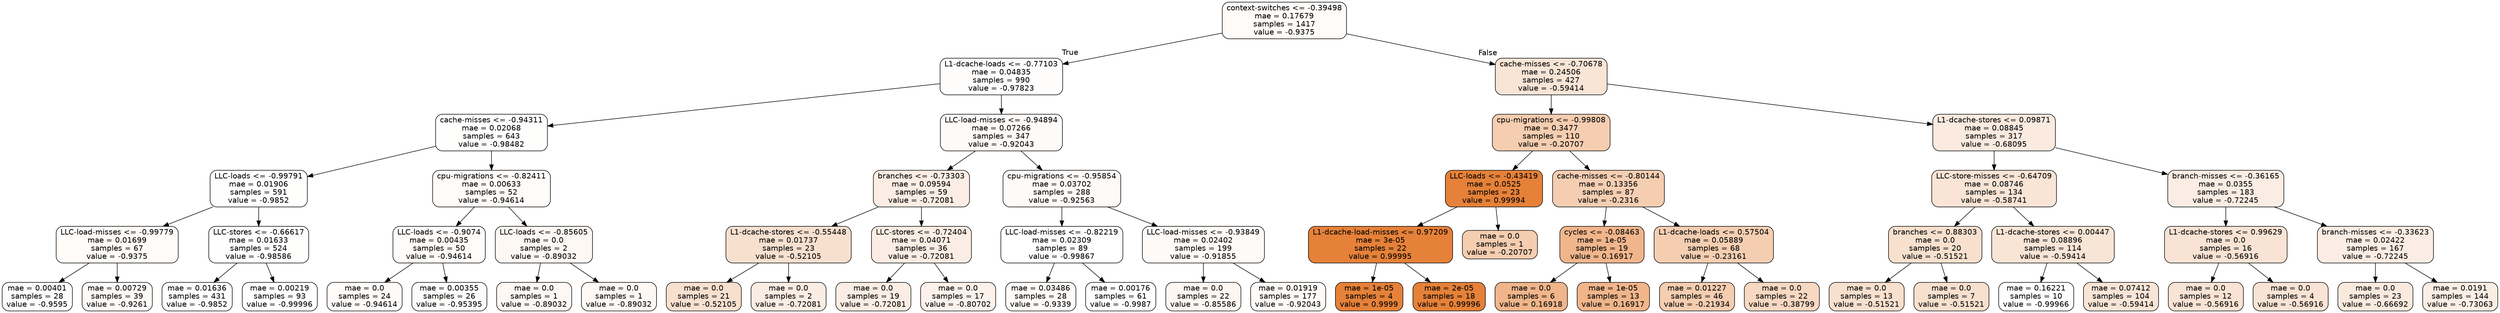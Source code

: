 digraph Tree {
node [shape=box, style="filled, rounded", color="black", fontname=helvetica] ;
edge [fontname=helvetica] ;
0 [label="context-switches <= -0.39498\nmae = 0.17679\nsamples = 1417\nvalue = -0.9375", fillcolor="#e5813908"] ;
1 [label="L1-dcache-loads <= -0.77103\nmae = 0.04835\nsamples = 990\nvalue = -0.97823", fillcolor="#e5813903"] ;
0 -> 1 [labeldistance=2.5, labelangle=45, headlabel="True"] ;
2 [label="cache-misses <= -0.94311\nmae = 0.02068\nsamples = 643\nvalue = -0.98482", fillcolor="#e5813902"] ;
1 -> 2 ;
3 [label="LLC-loads <= -0.99791\nmae = 0.01906\nsamples = 591\nvalue = -0.9852", fillcolor="#e5813902"] ;
2 -> 3 ;
4 [label="LLC-load-misses <= -0.99779\nmae = 0.01699\nsamples = 67\nvalue = -0.9375", fillcolor="#e5813908"] ;
3 -> 4 ;
5 [label="mae = 0.00401\nsamples = 28\nvalue = -0.9595", fillcolor="#e5813905"] ;
4 -> 5 ;
6 [label="mae = 0.00729\nsamples = 39\nvalue = -0.9261", fillcolor="#e5813909"] ;
4 -> 6 ;
7 [label="LLC-stores <= -0.66617\nmae = 0.01633\nsamples = 524\nvalue = -0.98586", fillcolor="#e5813902"] ;
3 -> 7 ;
8 [label="mae = 0.01636\nsamples = 431\nvalue = -0.9852", fillcolor="#e5813902"] ;
7 -> 8 ;
9 [label="mae = 0.00219\nsamples = 93\nvalue = -0.99996", fillcolor="#e5813900"] ;
7 -> 9 ;
10 [label="cpu-migrations <= -0.82411\nmae = 0.00633\nsamples = 52\nvalue = -0.94614", fillcolor="#e5813907"] ;
2 -> 10 ;
11 [label="LLC-loads <= -0.9074\nmae = 0.00435\nsamples = 50\nvalue = -0.94614", fillcolor="#e5813907"] ;
10 -> 11 ;
12 [label="mae = 0.0\nsamples = 24\nvalue = -0.94614", fillcolor="#e5813907"] ;
11 -> 12 ;
13 [label="mae = 0.00355\nsamples = 26\nvalue = -0.95395", fillcolor="#e5813906"] ;
11 -> 13 ;
14 [label="LLC-loads <= -0.85605\nmae = 0.0\nsamples = 2\nvalue = -0.89032", fillcolor="#e581390e"] ;
10 -> 14 ;
15 [label="mae = 0.0\nsamples = 1\nvalue = -0.89032", fillcolor="#e581390e"] ;
14 -> 15 ;
16 [label="mae = 0.0\nsamples = 1\nvalue = -0.89032", fillcolor="#e581390e"] ;
14 -> 16 ;
17 [label="LLC-load-misses <= -0.94894\nmae = 0.07266\nsamples = 347\nvalue = -0.92043", fillcolor="#e581390a"] ;
1 -> 17 ;
18 [label="branches <= -0.73303\nmae = 0.09594\nsamples = 59\nvalue = -0.72081", fillcolor="#e5813924"] ;
17 -> 18 ;
19 [label="L1-dcache-stores <= -0.55448\nmae = 0.01737\nsamples = 23\nvalue = -0.52105", fillcolor="#e581393d"] ;
18 -> 19 ;
20 [label="mae = 0.0\nsamples = 21\nvalue = -0.52105", fillcolor="#e581393d"] ;
19 -> 20 ;
21 [label="mae = 0.0\nsamples = 2\nvalue = -0.72081", fillcolor="#e5813924"] ;
19 -> 21 ;
22 [label="LLC-stores <= -0.72404\nmae = 0.04071\nsamples = 36\nvalue = -0.72081", fillcolor="#e5813924"] ;
18 -> 22 ;
23 [label="mae = 0.0\nsamples = 19\nvalue = -0.72081", fillcolor="#e5813924"] ;
22 -> 23 ;
24 [label="mae = 0.0\nsamples = 17\nvalue = -0.80702", fillcolor="#e5813919"] ;
22 -> 24 ;
25 [label="cpu-migrations <= -0.95854\nmae = 0.03702\nsamples = 288\nvalue = -0.92563", fillcolor="#e5813909"] ;
17 -> 25 ;
26 [label="LLC-load-misses <= -0.82219\nmae = 0.02309\nsamples = 89\nvalue = -0.99867", fillcolor="#e5813900"] ;
25 -> 26 ;
27 [label="mae = 0.03486\nsamples = 28\nvalue = -0.9339", fillcolor="#e5813908"] ;
26 -> 27 ;
28 [label="mae = 0.00176\nsamples = 61\nvalue = -0.9987", fillcolor="#e5813900"] ;
26 -> 28 ;
29 [label="LLC-load-misses <= -0.93849\nmae = 0.02402\nsamples = 199\nvalue = -0.91855", fillcolor="#e581390a"] ;
25 -> 29 ;
30 [label="mae = 0.0\nsamples = 22\nvalue = -0.85586", fillcolor="#e5813912"] ;
29 -> 30 ;
31 [label="mae = 0.01919\nsamples = 177\nvalue = -0.92043", fillcolor="#e581390a"] ;
29 -> 31 ;
32 [label="cache-misses <= -0.70678\nmae = 0.24506\nsamples = 427\nvalue = -0.59414", fillcolor="#e5813934"] ;
0 -> 32 [labeldistance=2.5, labelangle=-45, headlabel="False"] ;
33 [label="cpu-migrations <= -0.99808\nmae = 0.3477\nsamples = 110\nvalue = -0.20707", fillcolor="#e5813965"] ;
32 -> 33 ;
34 [label="LLC-loads <= -0.43419\nmae = 0.0525\nsamples = 23\nvalue = 0.99994", fillcolor="#e58139ff"] ;
33 -> 34 ;
35 [label="L1-dcache-load-misses <= 0.97209\nmae = 3e-05\nsamples = 22\nvalue = 0.99995", fillcolor="#e58139ff"] ;
34 -> 35 ;
36 [label="mae = 1e-05\nsamples = 4\nvalue = 0.9999", fillcolor="#e58139ff"] ;
35 -> 36 ;
37 [label="mae = 2e-05\nsamples = 18\nvalue = 0.99996", fillcolor="#e58139ff"] ;
35 -> 37 ;
38 [label="mae = 0.0\nsamples = 1\nvalue = -0.20707", fillcolor="#e5813965"] ;
34 -> 38 ;
39 [label="cache-misses <= -0.80144\nmae = 0.13356\nsamples = 87\nvalue = -0.2316", fillcolor="#e5813962"] ;
33 -> 39 ;
40 [label="cycles <= -0.08463\nmae = 1e-05\nsamples = 19\nvalue = 0.16917", fillcolor="#e5813995"] ;
39 -> 40 ;
41 [label="mae = 0.0\nsamples = 6\nvalue = 0.16918", fillcolor="#e5813995"] ;
40 -> 41 ;
42 [label="mae = 1e-05\nsamples = 13\nvalue = 0.16917", fillcolor="#e5813995"] ;
40 -> 42 ;
43 [label="L1-dcache-loads <= 0.57504\nmae = 0.05889\nsamples = 68\nvalue = -0.23161", fillcolor="#e5813962"] ;
39 -> 43 ;
44 [label="mae = 0.01227\nsamples = 46\nvalue = -0.21934", fillcolor="#e5813964"] ;
43 -> 44 ;
45 [label="mae = 0.0\nsamples = 22\nvalue = -0.38799", fillcolor="#e581394e"] ;
43 -> 45 ;
46 [label="L1-dcache-stores <= 0.09871\nmae = 0.08845\nsamples = 317\nvalue = -0.68095", fillcolor="#e5813929"] ;
32 -> 46 ;
47 [label="LLC-store-misses <= -0.64709\nmae = 0.08746\nsamples = 134\nvalue = -0.58741", fillcolor="#e5813935"] ;
46 -> 47 ;
48 [label="branches <= 0.88303\nmae = 0.0\nsamples = 20\nvalue = -0.51521", fillcolor="#e581393e"] ;
47 -> 48 ;
49 [label="mae = 0.0\nsamples = 13\nvalue = -0.51521", fillcolor="#e581393e"] ;
48 -> 49 ;
50 [label="mae = 0.0\nsamples = 7\nvalue = -0.51521", fillcolor="#e581393e"] ;
48 -> 50 ;
51 [label="L1-dcache-stores <= 0.00447\nmae = 0.08896\nsamples = 114\nvalue = -0.59414", fillcolor="#e5813934"] ;
47 -> 51 ;
52 [label="mae = 0.16221\nsamples = 10\nvalue = -0.99966", fillcolor="#e5813900"] ;
51 -> 52 ;
53 [label="mae = 0.07412\nsamples = 104\nvalue = -0.59414", fillcolor="#e5813934"] ;
51 -> 53 ;
54 [label="branch-misses <= -0.36165\nmae = 0.0355\nsamples = 183\nvalue = -0.72245", fillcolor="#e5813923"] ;
46 -> 54 ;
55 [label="L1-dcache-stores <= 0.99629\nmae = 0.0\nsamples = 16\nvalue = -0.56916", fillcolor="#e5813937"] ;
54 -> 55 ;
56 [label="mae = 0.0\nsamples = 12\nvalue = -0.56916", fillcolor="#e5813937"] ;
55 -> 56 ;
57 [label="mae = 0.0\nsamples = 4\nvalue = -0.56916", fillcolor="#e5813937"] ;
55 -> 57 ;
58 [label="branch-misses <= -0.33623\nmae = 0.02422\nsamples = 167\nvalue = -0.72245", fillcolor="#e5813923"] ;
54 -> 58 ;
59 [label="mae = 0.0\nsamples = 23\nvalue = -0.66692", fillcolor="#e581392a"] ;
58 -> 59 ;
60 [label="mae = 0.0191\nsamples = 144\nvalue = -0.73063", fillcolor="#e5813922"] ;
58 -> 60 ;
}